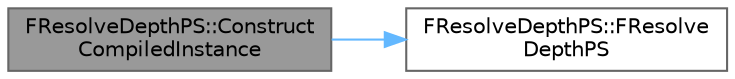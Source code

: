 digraph "FResolveDepthPS::ConstructCompiledInstance"
{
 // INTERACTIVE_SVG=YES
 // LATEX_PDF_SIZE
  bgcolor="transparent";
  edge [fontname=Helvetica,fontsize=10,labelfontname=Helvetica,labelfontsize=10];
  node [fontname=Helvetica,fontsize=10,shape=box,height=0.2,width=0.4];
  rankdir="LR";
  Node1 [id="Node000001",label="FResolveDepthPS::Construct\lCompiledInstance",height=0.2,width=0.4,color="gray40", fillcolor="grey60", style="filled", fontcolor="black",tooltip=" "];
  Node1 -> Node2 [id="edge1_Node000001_Node000002",color="steelblue1",style="solid",tooltip=" "];
  Node2 [id="Node000002",label="FResolveDepthPS::FResolve\lDepthPS",height=0.2,width=0.4,color="grey40", fillcolor="white", style="filled",URL="$d8/d67/classFResolveDepthPS.html#aaba205ca26b2b60b51d1c8591dc9e9e8",tooltip=" "];
}
